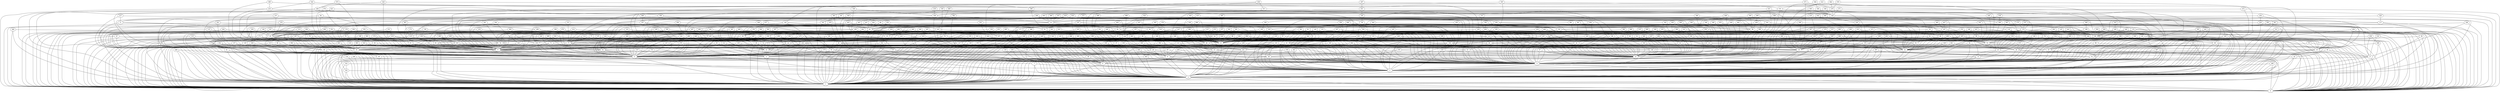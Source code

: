 /* Created by igraph 0.7.0 */
graph {
  0;
  1;
  2;
  3;
  4;
  5;
  6;
  7;
  8;
  9;
  10;
  11;
  12;
  13;
  14;
  15;
  16;
  17;
  18;
  19;
  20;
  21;
  22;
  23;
  24;
  25;
  26;
  27;
  28;
  29;
  30;
  31;
  32;
  33;
  34;
  35;
  36;
  37;
  38;
  39;
  40;
  41;
  42;
  43;
  44;
  45;
  46;
  47;
  48;
  49;
  50;
  51;
  52;
  53;
  54;
  55;
  56;
  57;
  58;
  59;
  60;
  61;
  62;
  63;
  64;
  65;
  66;
  67;
  68;
  69;
  70;
  71;
  72;
  73;
  74;
  75;
  76;
  77;
  78;
  79;
  80;
  81;
  82;
  83;
  84;
  85;
  86;
  87;
  88;
  89;
  90;
  91;
  92;
  93;
  94;
  95;
  96;
  97;
  98;
  99;
  100;
  101;
  102;
  103;
  104;
  105;
  106;
  107;
  108;
  109;
  110;
  111;
  112;
  113;
  114;
  115;
  116;
  117;
  118;
  119;
  120;
  121;
  122;
  123;
  124;
  125;
  126;
  127;
  128;
  129;
  130;
  131;
  132;
  133;
  134;
  135;
  136;
  137;
  138;
  139;
  140;
  141;
  142;
  143;
  144;
  145;
  146;
  147;
  148;
  149;
  150;
  151;
  152;
  153;
  154;
  155;
  156;
  157;
  158;
  159;
  160;
  161;
  162;
  163;
  164;
  165;
  166;
  167;
  168;
  169;
  170;
  171;
  172;
  173;
  174;
  175;
  176;
  177;
  178;
  179;
  180;
  181;
  182;
  183;
  184;
  185;
  186;
  187;
  188;
  189;
  190;
  191;
  192;
  193;
  194;
  195;
  196;
  197;
  198;
  199;
  200;
  201;
  202;
  203;
  204;
  205;
  206;
  207;
  208;
  209;
  210;
  211;
  212;
  213;
  214;
  215;
  216;
  217;
  218;
  219;
  220;
  221;
  222;
  223;
  224;
  225;
  226;
  227;
  228;
  229;
  230;
  231;
  232;
  233;
  234;
  235;
  236;
  237;
  238;
  239;
  240;
  241;
  242;
  243;
  244;
  245;
  246;
  247;
  248;
  249;
  250;
  251;
  252;
  253;
  254;
  255;
  256;
  257;
  258;
  259;
  260;
  261;
  262;
  263;
  264;
  265;
  266;
  267;
  268;
  269;
  270;
  271;
  272;
  273;
  274;
  275;
  276;
  277;
  278;
  279;
  280;
  281;
  282;
  283;
  284;
  285;
  286;
  287;
  288;
  289;
  290;
  291;
  292;
  293;
  294;
  295;
  296;
  297;
  298;
  299;
  300;
  301;
  302;
  303;
  304;
  305;
  306;
  307;
  308;
  309;
  310;
  311;
  312;
  313;
  314;
  315;
  316;
  317;
  318;
  319;
  320;
  321;
  322;
  323;
  324;
  325;
  326;
  327;
  328;
  329;
  330;
  331;
  332;
  333;
  334;
  335;
  336;
  337;
  338;
  339;
  340;
  341;
  342;
  343;
  344;
  345;
  346;
  347;
  348;
  349;
  350;
  351;
  352;
  353;
  354;
  355;
  356;
  357;
  358;
  359;
  360;
  361;
  362;
  363;
  364;
  365;
  366;
  367;
  368;
  369;
  370;
  371;
  372;
  373;
  374;
  375;
  376;
  377;
  378;
  379;
  380;
  381;
  382;
  383;
  384;
  385;
  386;
  387;
  388;
  389;
  390;
  391;
  392;
  393;
  394;
  395;
  396;
  397;
  398;
  399;
  400;
  401;
  402;
  403;
  404;
  405;
  406;
  407;
  408;
  409;
  410;
  411;
  412;
  413;
  414;
  415;
  416;
  417;
  418;
  419;
  420;
  421;
  422;
  423;
  424;
  425;
  426;
  427;
  428;
  429;
  430;
  431;
  432;
  433;
  434;
  435;
  436;
  437;
  438;
  439;
  440;
  441;
  442;
  443;
  444;
  445;
  446;
  447;
  448;
  449;
  450;
  451;
  452;
  453;
  454;
  455;
  456;
  457;
  458;
  459;
  460;
  461;
  462;
  463;
  464;
  465;
  466;
  467;
  468;
  469;
  470;
  471;
  472;
  473;
  474;
  475;
  476;
  477;
  478;
  479;
  480;
  481;
  482;
  483;
  484;
  485;
  486;
  487;
  488;
  489;
  490;
  491;
  492;
  493;
  494;
  495;
  496;
  497;
  498;
  499;

  1 -- 0;
  2 -- 0;
  3 -- 0;
  4 -- 0;
  5 -- 0;
  11 -- 0;
  12 -- 0;
  17 -- 0;
  20 -- 0;
  21 -- 0;
  30 -- 0;
  32 -- 0;
  35 -- 0;
  41 -- 0;
  45 -- 0;
  46 -- 0;
  47 -- 0;
  49 -- 0;
  52 -- 0;
  56 -- 0;
  57 -- 0;
  58 -- 0;
  61 -- 0;
  62 -- 0;
  67 -- 0;
  78 -- 0;
  99 -- 0;
  102 -- 0;
  103 -- 0;
  112 -- 0;
  115 -- 0;
  117 -- 0;
  119 -- 0;
  134 -- 0;
  137 -- 0;
  138 -- 0;
  145 -- 0;
  149 -- 0;
  156 -- 0;
  163 -- 0;
  179 -- 0;
  180 -- 0;
  196 -- 0;
  197 -- 0;
  200 -- 0;
  204 -- 0;
  208 -- 0;
  213 -- 0;
  219 -- 0;
  229 -- 0;
  233 -- 0;
  234 -- 0;
  240 -- 0;
  242 -- 0;
  244 -- 0;
  258 -- 0;
  266 -- 0;
  267 -- 0;
  276 -- 0;
  280 -- 0;
  288 -- 0;
  289 -- 0;
  290 -- 0;
  291 -- 0;
  295 -- 0;
  308 -- 0;
  313 -- 0;
  315 -- 0;
  319 -- 0;
  320 -- 0;
  325 -- 0;
  332 -- 0;
  334 -- 0;
  361 -- 0;
  365 -- 0;
  371 -- 0;
  372 -- 0;
  378 -- 0;
  391 -- 0;
  403 -- 0;
  406 -- 0;
  408 -- 0;
  410 -- 0;
  420 -- 0;
  425 -- 0;
  427 -- 0;
  428 -- 0;
  430 -- 0;
  438 -- 0;
  448 -- 0;
  451 -- 0;
  461 -- 0;
  464 -- 0;
  465 -- 0;
  469 -- 0;
  472 -- 0;
  482 -- 0;
  487 -- 0;
  490 -- 0;
  491 -- 0;
  2 -- 1;
  3 -- 1;
  4 -- 1;
  5 -- 1;
  6 -- 1;
  7 -- 1;
  8 -- 1;
  9 -- 1;
  10 -- 1;
  11 -- 1;
  14 -- 1;
  18 -- 1;
  20 -- 1;
  24 -- 1;
  25 -- 1;
  26 -- 1;
  27 -- 1;
  28 -- 1;
  29 -- 1;
  34 -- 1;
  36 -- 1;
  37 -- 1;
  38 -- 1;
  39 -- 1;
  44 -- 1;
  45 -- 1;
  48 -- 1;
  50 -- 1;
  55 -- 1;
  57 -- 1;
  60 -- 1;
  61 -- 1;
  65 -- 1;
  67 -- 1;
  70 -- 1;
  71 -- 1;
  72 -- 1;
  73 -- 1;
  75 -- 1;
  76 -- 1;
  80 -- 1;
  85 -- 1;
  93 -- 1;
  95 -- 1;
  97 -- 1;
  98 -- 1;
  101 -- 1;
  102 -- 1;
  110 -- 1;
  113 -- 1;
  116 -- 1;
  118 -- 1;
  121 -- 1;
  131 -- 1;
  133 -- 1;
  134 -- 1;
  135 -- 1;
  136 -- 1;
  139 -- 1;
  140 -- 1;
  152 -- 1;
  159 -- 1;
  161 -- 1;
  165 -- 1;
  171 -- 1;
  173 -- 1;
  174 -- 1;
  175 -- 1;
  187 -- 1;
  191 -- 1;
  194 -- 1;
  211 -- 1;
  214 -- 1;
  217 -- 1;
  218 -- 1;
  235 -- 1;
  243 -- 1;
  252 -- 1;
  258 -- 1;
  260 -- 1;
  261 -- 1;
  264 -- 1;
  275 -- 1;
  276 -- 1;
  280 -- 1;
  284 -- 1;
  294 -- 1;
  298 -- 1;
  306 -- 1;
  329 -- 1;
  337 -- 1;
  343 -- 1;
  353 -- 1;
  354 -- 1;
  368 -- 1;
  369 -- 1;
  374 -- 1;
  379 -- 1;
  382 -- 1;
  397 -- 1;
  399 -- 1;
  406 -- 1;
  413 -- 1;
  435 -- 1;
  443 -- 1;
  450 -- 1;
  452 -- 1;
  457 -- 1;
  458 -- 1;
  461 -- 1;
  466 -- 1;
  483 -- 1;
  489 -- 1;
  494 -- 1;
  3 -- 2;
  6 -- 2;
  7 -- 2;
  8 -- 2;
  9 -- 2;
  12 -- 2;
  14 -- 2;
  15 -- 2;
  16 -- 2;
  17 -- 2;
  19 -- 2;
  23 -- 2;
  24 -- 2;
  25 -- 2;
  28 -- 2;
  31 -- 2;
  33 -- 2;
  53 -- 2;
  58 -- 2;
  69 -- 2;
  72 -- 2;
  74 -- 2;
  87 -- 2;
  95 -- 2;
  100 -- 2;
  102 -- 2;
  104 -- 2;
  111 -- 2;
  117 -- 2;
  129 -- 2;
  130 -- 2;
  132 -- 2;
  150 -- 2;
  154 -- 2;
  159 -- 2;
  161 -- 2;
  172 -- 2;
  185 -- 2;
  197 -- 2;
  201 -- 2;
  210 -- 2;
  212 -- 2;
  223 -- 2;
  225 -- 2;
  236 -- 2;
  239 -- 2;
  245 -- 2;
  249 -- 2;
  270 -- 2;
  271 -- 2;
  290 -- 2;
  294 -- 2;
  309 -- 2;
  314 -- 2;
  322 -- 2;
  323 -- 2;
  328 -- 2;
  355 -- 2;
  359 -- 2;
  363 -- 2;
  398 -- 2;
  401 -- 2;
  408 -- 2;
  409 -- 2;
  410 -- 2;
  414 -- 2;
  425 -- 2;
  443 -- 2;
  458 -- 2;
  462 -- 2;
  485 -- 2;
  488 -- 2;
  495 -- 2;
  498 -- 2;
  4 -- 3;
  6 -- 3;
  7 -- 3;
  10 -- 3;
  12 -- 3;
  18 -- 3;
  35 -- 3;
  38 -- 3;
  42 -- 3;
  44 -- 3;
  48 -- 3;
  49 -- 3;
  59 -- 3;
  60 -- 3;
  66 -- 3;
  73 -- 3;
  74 -- 3;
  80 -- 3;
  81 -- 3;
  90 -- 3;
  120 -- 3;
  127 -- 3;
  148 -- 3;
  166 -- 3;
  173 -- 3;
  184 -- 3;
  185 -- 3;
  199 -- 3;
  201 -- 3;
  207 -- 3;
  209 -- 3;
  225 -- 3;
  229 -- 3;
  238 -- 3;
  241 -- 3;
  248 -- 3;
  269 -- 3;
  278 -- 3;
  290 -- 3;
  307 -- 3;
  312 -- 3;
  316 -- 3;
  332 -- 3;
  333 -- 3;
  335 -- 3;
  337 -- 3;
  345 -- 3;
  361 -- 3;
  366 -- 3;
  376 -- 3;
  382 -- 3;
  389 -- 3;
  401 -- 3;
  415 -- 3;
  424 -- 3;
  428 -- 3;
  440 -- 3;
  454 -- 3;
  486 -- 3;
  492 -- 3;
  498 -- 3;
  5 -- 4;
  8 -- 4;
  10 -- 4;
  13 -- 4;
  14 -- 4;
  16 -- 4;
  17 -- 4;
  18 -- 4;
  20 -- 4;
  21 -- 4;
  22 -- 4;
  23 -- 4;
  24 -- 4;
  25 -- 4;
  26 -- 4;
  27 -- 4;
  28 -- 4;
  30 -- 4;
  32 -- 4;
  34 -- 4;
  40 -- 4;
  42 -- 4;
  45 -- 4;
  47 -- 4;
  48 -- 4;
  51 -- 4;
  54 -- 4;
  62 -- 4;
  65 -- 4;
  66 -- 4;
  69 -- 4;
  70 -- 4;
  74 -- 4;
  84 -- 4;
  90 -- 4;
  91 -- 4;
  92 -- 4;
  98 -- 4;
  104 -- 4;
  105 -- 4;
  106 -- 4;
  110 -- 4;
  113 -- 4;
  118 -- 4;
  124 -- 4;
  125 -- 4;
  134 -- 4;
  138 -- 4;
  140 -- 4;
  144 -- 4;
  146 -- 4;
  149 -- 4;
  152 -- 4;
  154 -- 4;
  157 -- 4;
  162 -- 4;
  167 -- 4;
  168 -- 4;
  179 -- 4;
  181 -- 4;
  182 -- 4;
  184 -- 4;
  188 -- 4;
  195 -- 4;
  196 -- 4;
  198 -- 4;
  199 -- 4;
  203 -- 4;
  207 -- 4;
  211 -- 4;
  212 -- 4;
  216 -- 4;
  218 -- 4;
  226 -- 4;
  227 -- 4;
  231 -- 4;
  236 -- 4;
  241 -- 4;
  242 -- 4;
  246 -- 4;
  250 -- 4;
  251 -- 4;
  255 -- 4;
  256 -- 4;
  258 -- 4;
  259 -- 4;
  260 -- 4;
  273 -- 4;
  274 -- 4;
  279 -- 4;
  281 -- 4;
  282 -- 4;
  288 -- 4;
  292 -- 4;
  293 -- 4;
  296 -- 4;
  297 -- 4;
  307 -- 4;
  311 -- 4;
  318 -- 4;
  321 -- 4;
  329 -- 4;
  353 -- 4;
  364 -- 4;
  365 -- 4;
  366 -- 4;
  376 -- 4;
  386 -- 4;
  396 -- 4;
  397 -- 4;
  402 -- 4;
  404 -- 4;
  409 -- 4;
  416 -- 4;
  417 -- 4;
  426 -- 4;
  430 -- 4;
  433 -- 4;
  434 -- 4;
  437 -- 4;
  443 -- 4;
  447 -- 4;
  455 -- 4;
  467 -- 4;
  472 -- 4;
  473 -- 4;
  474 -- 4;
  475 -- 4;
  476 -- 4;
  477 -- 4;
  487 -- 4;
  9 -- 5;
  13 -- 5;
  21 -- 5;
  22 -- 5;
  29 -- 5;
  31 -- 5;
  34 -- 5;
  35 -- 5;
  43 -- 5;
  46 -- 5;
  61 -- 5;
  62 -- 5;
  63 -- 5;
  71 -- 5;
  89 -- 5;
  95 -- 5;
  101 -- 5;
  104 -- 5;
  107 -- 5;
  109 -- 5;
  115 -- 5;
  130 -- 5;
  137 -- 5;
  145 -- 5;
  147 -- 5;
  153 -- 5;
  155 -- 5;
  158 -- 5;
  159 -- 5;
  166 -- 5;
  173 -- 5;
  192 -- 5;
  193 -- 5;
  205 -- 5;
  210 -- 5;
  213 -- 5;
  239 -- 5;
  247 -- 5;
  249 -- 5;
  262 -- 5;
  263 -- 5;
  275 -- 5;
  279 -- 5;
  315 -- 5;
  316 -- 5;
  320 -- 5;
  337 -- 5;
  341 -- 5;
  352 -- 5;
  362 -- 5;
  376 -- 5;
  377 -- 5;
  384 -- 5;
  392 -- 5;
  405 -- 5;
  429 -- 5;
  431 -- 5;
  434 -- 5;
  452 -- 5;
  468 -- 5;
  484 -- 5;
  489 -- 5;
  11 -- 6;
  26 -- 6;
  33 -- 6;
  36 -- 6;
  39 -- 6;
  41 -- 6;
  84 -- 6;
  87 -- 6;
  107 -- 6;
  108 -- 6;
  116 -- 6;
  127 -- 6;
  141 -- 6;
  155 -- 6;
  243 -- 6;
  255 -- 6;
  265 -- 6;
  285 -- 6;
  292 -- 6;
  336 -- 6;
  362 -- 6;
  370 -- 6;
  145 -- 7;
  37 -- 8;
  52 -- 8;
  77 -- 8;
  97 -- 8;
  101 -- 8;
  201 -- 8;
  209 -- 8;
  210 -- 8;
  255 -- 8;
  271 -- 8;
  384 -- 8;
  450 -- 8;
  15 -- 9;
  31 -- 9;
  44 -- 9;
  50 -- 9;
  52 -- 9;
  55 -- 9;
  73 -- 9;
  82 -- 9;
  83 -- 9;
  94 -- 9;
  100 -- 9;
  108 -- 9;
  114 -- 9;
  119 -- 9;
  124 -- 9;
  137 -- 9;
  139 -- 9;
  140 -- 9;
  141 -- 9;
  144 -- 9;
  147 -- 9;
  152 -- 9;
  160 -- 9;
  163 -- 9;
  168 -- 9;
  174 -- 9;
  182 -- 9;
  188 -- 9;
  190 -- 9;
  202 -- 9;
  206 -- 9;
  222 -- 9;
  252 -- 9;
  279 -- 9;
  286 -- 9;
  297 -- 9;
  301 -- 9;
  304 -- 9;
  313 -- 9;
  342 -- 9;
  344 -- 9;
  345 -- 9;
  350 -- 9;
  351 -- 9;
  356 -- 9;
  357 -- 9;
  358 -- 9;
  378 -- 9;
  396 -- 9;
  398 -- 9;
  423 -- 9;
  429 -- 9;
  445 -- 9;
  452 -- 9;
  453 -- 9;
  463 -- 9;
  486 -- 9;
  490 -- 9;
  499 -- 9;
  13 -- 10;
  15 -- 10;
  27 -- 10;
  32 -- 10;
  33 -- 10;
  50 -- 10;
  54 -- 10;
  59 -- 10;
  64 -- 10;
  75 -- 10;
  76 -- 10;
  83 -- 10;
  86 -- 10;
  94 -- 10;
  121 -- 10;
  148 -- 10;
  151 -- 10;
  156 -- 10;
  165 -- 10;
  169 -- 10;
  177 -- 10;
  192 -- 10;
  208 -- 10;
  220 -- 10;
  230 -- 10;
  232 -- 10;
  241 -- 10;
  252 -- 10;
  253 -- 10;
  280 -- 10;
  281 -- 10;
  287 -- 10;
  308 -- 10;
  309 -- 10;
  310 -- 10;
  311 -- 10;
  324 -- 10;
  330 -- 10;
  335 -- 10;
  339 -- 10;
  341 -- 10;
  342 -- 10;
  344 -- 10;
  371 -- 10;
  372 -- 10;
  380 -- 10;
  388 -- 10;
  404 -- 10;
  413 -- 10;
  414 -- 10;
  421 -- 10;
  431 -- 10;
  437 -- 10;
  439 -- 10;
  440 -- 10;
  476 -- 10;
  478 -- 10;
  482 -- 10;
  488 -- 10;
  491 -- 10;
  497 -- 10;
  40 -- 11;
  41 -- 11;
  83 -- 11;
  90 -- 11;
  106 -- 11;
  143 -- 11;
  153 -- 11;
  238 -- 11;
  449 -- 11;
  467 -- 11;
  43 -- 12;
  69 -- 12;
  133 -- 12;
  354 -- 12;
  435 -- 12;
  448 -- 12;
  128 -- 13;
  131 -- 13;
  189 -- 13;
  346 -- 13;
  449 -- 13;
  470 -- 13;
  16 -- 14;
  19 -- 14;
  23 -- 14;
  220 -- 14;
  294 -- 14;
  22 -- 15;
  29 -- 15;
  36 -- 15;
  37 -- 15;
  40 -- 15;
  55 -- 15;
  57 -- 15;
  58 -- 15;
  64 -- 15;
  67 -- 15;
  81 -- 15;
  86 -- 15;
  91 -- 15;
  98 -- 15;
  107 -- 15;
  116 -- 15;
  120 -- 15;
  123 -- 15;
  124 -- 15;
  126 -- 15;
  132 -- 15;
  135 -- 15;
  139 -- 15;
  190 -- 15;
  202 -- 15;
  224 -- 15;
  228 -- 15;
  229 -- 15;
  235 -- 15;
  239 -- 15;
  247 -- 15;
  273 -- 15;
  275 -- 15;
  281 -- 15;
  291 -- 15;
  296 -- 15;
  301 -- 15;
  303 -- 15;
  322 -- 15;
  323 -- 15;
  325 -- 15;
  356 -- 15;
  367 -- 15;
  386 -- 15;
  398 -- 15;
  411 -- 15;
  413 -- 15;
  417 -- 15;
  424 -- 15;
  428 -- 15;
  442 -- 15;
  496 -- 15;
  186 -- 16;
  19 -- 17;
  30 -- 17;
  180 -- 17;
  194 -- 17;
  234 -- 17;
  432 -- 17;
  456 -- 17;
  46 -- 18;
  53 -- 18;
  64 -- 18;
  66 -- 18;
  68 -- 18;
  85 -- 18;
  96 -- 18;
  103 -- 18;
  121 -- 18;
  129 -- 18;
  143 -- 18;
  206 -- 18;
  214 -- 18;
  224 -- 18;
  228 -- 18;
  274 -- 18;
  295 -- 18;
  319 -- 18;
  400 -- 18;
  433 -- 18;
  471 -- 18;
  100 -- 19;
  122 -- 19;
  125 -- 19;
  155 -- 19;
  164 -- 19;
  187 -- 19;
  193 -- 19;
  254 -- 19;
  256 -- 19;
  372 -- 19;
  387 -- 19;
  395 -- 19;
  408 -- 19;
  84 -- 20;
  99 -- 20;
  158 -- 20;
  205 -- 20;
  312 -- 20;
  347 -- 20;
  475 -- 20;
  483 -- 20;
  80 -- 21;
  223 -- 21;
  277 -- 22;
  347 -- 22;
  464 -- 22;
  53 -- 23;
  78 -- 23;
  146 -- 23;
  178 -- 23;
  237 -- 23;
  287 -- 23;
  299 -- 23;
  457 -- 23;
  480 -- 23;
  395 -- 24;
  63 -- 25;
  160 -- 25;
  343 -- 25;
  345 -- 25;
  348 -- 25;
  360 -- 25;
  455 -- 25;
  142 -- 26;
  47 -- 28;
  68 -- 28;
  168 -- 28;
  318 -- 28;
  334 -- 28;
  399 -- 28;
  419 -- 28;
  51 -- 29;
  92 -- 29;
  149 -- 29;
  195 -- 29;
  306 -- 29;
  351 -- 29;
  364 -- 29;
  377 -- 29;
  379 -- 29;
  383 -- 29;
  387 -- 29;
  393 -- 29;
  417 -- 29;
  442 -- 29;
  478 -- 29;
  39 -- 31;
  70 -- 31;
  352 -- 31;
  474 -- 31;
  54 -- 32;
  56 -- 32;
  88 -- 32;
  96 -- 32;
  112 -- 32;
  128 -- 32;
  142 -- 32;
  162 -- 32;
  203 -- 32;
  246 -- 32;
  268 -- 32;
  302 -- 32;
  317 -- 32;
  324 -- 32;
  329 -- 32;
  338 -- 32;
  370 -- 32;
  381 -- 32;
  384 -- 32;
  392 -- 32;
  401 -- 32;
  416 -- 32;
  461 -- 32;
  470 -- 32;
  42 -- 33;
  68 -- 33;
  114 -- 33;
  122 -- 33;
  169 -- 33;
  191 -- 33;
  268 -- 33;
  436 -- 33;
  38 -- 34;
  127 -- 34;
  230 -- 34;
  462 -- 34;
  469 -- 34;
  49 -- 35;
  79 -- 35;
  110 -- 35;
  136 -- 35;
  144 -- 35;
  171 -- 35;
  183 -- 35;
  228 -- 35;
  233 -- 35;
  284 -- 35;
  285 -- 35;
  310 -- 35;
  324 -- 35;
  331 -- 35;
  343 -- 35;
  382 -- 35;
  385 -- 35;
  393 -- 35;
  403 -- 35;
  423 -- 35;
  447 -- 35;
  477 -- 35;
  483 -- 35;
  496 -- 36;
  51 -- 37;
  92 -- 37;
  96 -- 37;
  103 -- 37;
  120 -- 37;
  216 -- 37;
  248 -- 37;
  269 -- 37;
  299 -- 37;
  186 -- 38;
  223 -- 38;
  391 -- 38;
  479 -- 38;
  65 -- 39;
  200 -- 39;
  282 -- 39;
  353 -- 39;
  364 -- 39;
  419 -- 39;
  457 -- 39;
  465 -- 39;
  481 -- 39;
  492 -- 39;
  497 -- 39;
  94 -- 40;
  43 -- 41;
  72 -- 41;
  85 -- 41;
  105 -- 41;
  106 -- 41;
  298 -- 41;
  302 -- 41;
  350 -- 41;
  357 -- 41;
  400 -- 41;
  402 -- 41;
  404 -- 41;
  441 -- 41;
  88 -- 42;
  135 -- 42;
  265 -- 42;
  381 -- 42;
  388 -- 42;
  56 -- 43;
  129 -- 43;
  158 -- 43;
  169 -- 43;
  178 -- 43;
  226 -- 43;
  263 -- 43;
  366 -- 43;
  387 -- 43;
  447 -- 43;
  499 -- 43;
  79 -- 44;
  197 -- 44;
  176 -- 45;
  314 -- 45;
  219 -- 47;
  63 -- 48;
  97 -- 48;
  148 -- 48;
  163 -- 48;
  276 -- 48;
  133 -- 49;
  175 -- 49;
  211 -- 49;
  221 -- 49;
  82 -- 50;
  150 -- 50;
  172 -- 50;
  196 -- 50;
  248 -- 50;
  311 -- 50;
  326 -- 50;
  331 -- 50;
  437 -- 50;
  471 -- 50;
  491 -- 50;
  59 -- 51;
  71 -- 51;
  111 -- 51;
  126 -- 51;
  235 -- 51;
  389 -- 51;
  445 -- 51;
  232 -- 52;
  261 -- 52;
  315 -- 52;
  333 -- 52;
  424 -- 52;
  492 -- 52;
  86 -- 53;
  138 -- 53;
  146 -- 53;
  170 -- 53;
  174 -- 53;
  203 -- 53;
  245 -- 53;
  334 -- 53;
  473 -- 53;
  60 -- 54;
  91 -- 54;
  93 -- 54;
  113 -- 54;
  183 -- 54;
  187 -- 54;
  192 -- 54;
  209 -- 54;
  264 -- 54;
  81 -- 55;
  109 -- 55;
  177 -- 55;
  274 -- 55;
  434 -- 55;
  198 -- 56;
  433 -- 56;
  446 -- 57;
  256 -- 58;
  314 -- 58;
  108 -- 59;
  195 -- 59;
  93 -- 60;
  123 -- 60;
  167 -- 60;
  230 -- 60;
  388 -- 60;
  459 -- 60;
  327 -- 61;
  407 -- 61;
  75 -- 62;
  105 -- 62;
  157 -- 62;
  212 -- 62;
  213 -- 62;
  237 -- 62;
  278 -- 62;
  380 -- 62;
  390 -- 62;
  478 -- 62;
  480 -- 62;
  495 -- 62;
  126 -- 63;
  170 -- 63;
  221 -- 63;
  306 -- 63;
  390 -- 63;
  429 -- 63;
  89 -- 64;
  244 -- 64;
  269 -- 64;
  380 -- 64;
  440 -- 64;
  486 -- 64;
  88 -- 65;
  89 -- 65;
  117 -- 65;
  136 -- 65;
  161 -- 65;
  162 -- 65;
  247 -- 65;
  257 -- 65;
  262 -- 65;
  494 -- 65;
  498 -- 65;
  396 -- 66;
  119 -- 68;
  189 -- 68;
  231 -- 68;
  259 -- 68;
  263 -- 68;
  283 -- 68;
  422 -- 68;
  147 -- 69;
  214 -- 69;
  378 -- 69;
  176 -- 70;
  194 -- 70;
  82 -- 71;
  217 -- 71;
  268 -- 71;
  78 -- 72;
  165 -- 72;
  181 -- 72;
  221 -- 72;
  266 -- 72;
  288 -- 72;
  336 -- 72;
  77 -- 73;
  114 -- 74;
  130 -- 74;
  131 -- 74;
  143 -- 74;
  151 -- 74;
  397 -- 74;
  419 -- 74;
  426 -- 74;
  487 -- 74;
  76 -- 75;
  77 -- 75;
  79 -- 75;
  87 -- 75;
  112 -- 75;
  122 -- 75;
  222 -- 75;
  270 -- 75;
  272 -- 75;
  283 -- 75;
  412 -- 75;
  438 -- 75;
  386 -- 76;
  370 -- 78;
  99 -- 80;
  199 -- 80;
  204 -- 80;
  283 -- 80;
  305 -- 80;
  312 -- 80;
  356 -- 80;
  409 -- 80;
  470 -- 81;
  405 -- 85;
  115 -- 87;
  490 -- 87;
  363 -- 89;
  432 -- 89;
  400 -- 92;
  422 -- 92;
  479 -- 92;
  482 -- 92;
  178 -- 94;
  451 -- 94;
  142 -- 95;
  448 -- 95;
  451 -- 95;
  226 -- 96;
  261 -- 96;
  292 -- 96;
  300 -- 96;
  355 -- 96;
  418 -- 96;
  111 -- 99;
  118 -- 99;
  125 -- 99;
  154 -- 99;
  170 -- 99;
  200 -- 99;
  215 -- 99;
  236 -- 99;
  240 -- 99;
  293 -- 99;
  352 -- 99;
  365 -- 99;
  420 -- 99;
  430 -- 99;
  435 -- 99;
  454 -- 99;
  460 -- 99;
  335 -- 101;
  355 -- 101;
  153 -- 102;
  332 -- 102;
  349 -- 104;
  150 -- 106;
  277 -- 106;
  309 -- 106;
  323 -- 106;
  360 -- 106;
  458 -- 106;
  489 -- 106;
  177 -- 107;
  253 -- 107;
  330 -- 107;
  351 -- 107;
  394 -- 107;
  499 -- 107;
  109 -- 108;
  151 -- 108;
  218 -- 108;
  411 -- 108;
  123 -- 111;
  206 -- 111;
  237 -- 111;
  246 -- 111;
  318 -- 111;
  362 -- 111;
  377 -- 111;
  418 -- 111;
  453 -- 111;
  484 -- 111;
  176 -- 113;
  183 -- 113;
  436 -- 114;
  204 -- 116;
  128 -- 117;
  420 -- 117;
  439 -- 118;
  172 -- 119;
  238 -- 119;
  373 -- 119;
  463 -- 119;
  180 -- 120;
  164 -- 121;
  215 -- 121;
  410 -- 121;
  157 -- 122;
  179 -- 122;
  191 -- 122;
  198 -- 122;
  250 -- 122;
  257 -- 122;
  291 -- 122;
  295 -- 122;
  328 -- 122;
  407 -- 122;
  412 -- 122;
  466 -- 122;
  302 -- 124;
  359 -- 125;
  193 -- 127;
  220 -- 127;
  278 -- 127;
  289 -- 127;
  293 -- 127;
  160 -- 128;
  233 -- 128;
  270 -- 128;
  284 -- 128;
  336 -- 128;
  338 -- 128;
  371 -- 128;
  423 -- 128;
  431 -- 128;
  132 -- 129;
  317 -- 129;
  415 -- 129;
  473 -- 129;
  141 -- 131;
  184 -- 131;
  250 -- 131;
  339 -- 131;
  340 -- 131;
  358 -- 131;
  369 -- 131;
  399 -- 131;
  444 -- 131;
  349 -- 133;
  444 -- 133;
  305 -- 136;
  358 -- 136;
  485 -- 136;
  156 -- 139;
  390 -- 139;
  245 -- 140;
  273 -- 141;
  325 -- 141;
  368 -- 141;
  207 -- 143;
  411 -- 143;
  427 -- 143;
  459 -- 143;
  282 -- 144;
  304 -- 144;
  240 -- 145;
  244 -- 145;
  296 -- 145;
  393 -- 145;
  412 -- 145;
  264 -- 147;
  455 -- 147;
  166 -- 148;
  231 -- 148;
  385 -- 148;
  425 -- 148;
  272 -- 149;
  164 -- 150;
  305 -- 151;
  421 -- 151;
  217 -- 154;
  225 -- 154;
  208 -- 155;
  267 -- 155;
  303 -- 155;
  287 -- 158;
  349 -- 158;
  167 -- 159;
  171 -- 159;
  215 -- 159;
  234 -- 159;
  301 -- 159;
  441 -- 159;
  464 -- 159;
  479 -- 159;
  394 -- 160;
  181 -- 161;
  328 -- 161;
  188 -- 163;
  219 -- 163;
  254 -- 163;
  321 -- 163;
  182 -- 165;
  265 -- 165;
  267 -- 165;
  286 -- 165;
  289 -- 165;
  359 -- 165;
  367 -- 165;
  202 -- 166;
  259 -- 166;
  262 -- 166;
  317 -- 166;
  319 -- 166;
  342 -- 167;
  427 -- 167;
  465 -- 167;
  227 -- 169;
  316 -- 169;
  175 -- 170;
  189 -- 170;
  375 -- 170;
  446 -- 170;
  327 -- 171;
  330 -- 173;
  449 -- 175;
  374 -- 176;
  185 -- 177;
  348 -- 177;
  224 -- 179;
  341 -- 179;
  361 -- 179;
  186 -- 184;
  190 -- 184;
  242 -- 184;
  298 -- 184;
  340 -- 184;
  350 -- 184;
  354 -- 184;
  375 -- 184;
  454 -- 184;
  260 -- 186;
  308 -- 186;
  346 -- 187;
  383 -- 190;
  333 -- 192;
  348 -- 192;
  360 -- 192;
  286 -- 193;
  251 -- 195;
  227 -- 197;
  232 -- 197;
  313 -- 197;
  421 -- 200;
  205 -- 201;
  222 -- 201;
  249 -- 201;
  322 -- 201;
  347 -- 201;
  375 -- 201;
  403 -- 201;
  439 -- 201;
  481 -- 201;
  327 -- 203;
  373 -- 204;
  392 -- 204;
  216 -- 207;
  243 -- 207;
  277 -- 207;
  445 -- 210;
  320 -- 212;
  266 -- 214;
  391 -- 214;
  432 -- 214;
  467 -- 214;
  331 -- 219;
  484 -- 220;
  493 -- 221;
  363 -- 222;
  285 -- 223;
  446 -- 224;
  254 -- 225;
  299 -- 226;
  307 -- 227;
  300 -- 229;
  344 -- 233;
  385 -- 233;
  251 -- 235;
  271 -- 235;
  415 -- 235;
  326 -- 236;
  368 -- 239;
  416 -- 240;
  257 -- 241;
  402 -- 242;
  272 -- 243;
  460 -- 243;
  321 -- 245;
  300 -- 247;
  297 -- 251;
  253 -- 252;
  438 -- 260;
  466 -- 260;
  310 -- 264;
  462 -- 270;
  471 -- 270;
  476 -- 270;
  475 -- 276;
  485 -- 277;
  338 -- 279;
  303 -- 282;
  326 -- 284;
  474 -- 284;
  304 -- 285;
  340 -- 285;
  407 -- 285;
  357 -- 286;
  381 -- 286;
  395 -- 287;
  494 -- 288;
  463 -- 289;
  422 -- 292;
  339 -- 298;
  346 -- 298;
  459 -- 302;
  367 -- 316;
  406 -- 323;
  414 -- 323;
  426 -- 323;
  383 -- 325;
  444 -- 325;
  469 -- 325;
  394 -- 329;
  441 -- 335;
  481 -- 335;
  369 -- 341;
  379 -- 351;
  477 -- 353;
  468 -- 354;
  468 -- 357;
  374 -- 358;
  373 -- 361;
  389 -- 363;
  460 -- 363;
  456 -- 378;
  493 -- 378;
  488 -- 383;
  453 -- 388;
  442 -- 402;
  405 -- 404;
  418 -- 407;
  456 -- 408;
  497 -- 410;
  436 -- 411;
  493 -- 415;
  495 -- 424;
  496 -- 440;
  450 -- 443;
  472 -- 453;
  480 -- 467;
}
